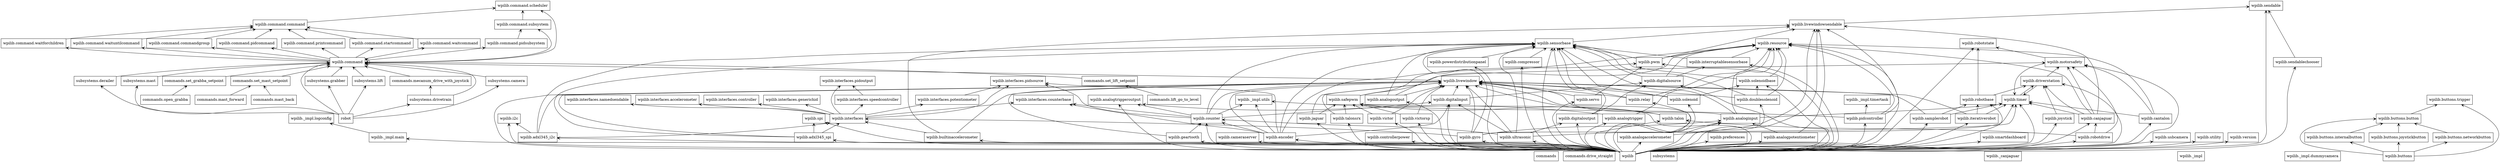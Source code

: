 digraph "packages_No_Name" {
charset="utf-8"
rankdir=BT
"0" [label="commands", shape="box"];
"1" [label="commands.drive_straight", shape="box"];
"2" [label="commands.lift_go_to_level", shape="box"];
"3" [label="commands.mast_back", shape="box"];
"4" [label="commands.mast_forward", shape="box"];
"5" [label="commands.mecanum_drive_with_joystick", shape="box"];
"6" [label="commands.open_grabba", shape="box"];
"7" [label="commands.set_grabba_setpoint", shape="box"];
"8" [label="commands.set_lift_setpoint", shape="box"];
"9" [label="commands.set_mast_setpoint", shape="box"];
"10" [label="robot", shape="box"];
"11" [label="subsystems", shape="box"];
"12" [label="subsystems.camera", shape="box"];
"13" [label="subsystems.derailer", shape="box"];
"14" [label="subsystems.drivetrain", shape="box"];
"15" [label="subsystems.grabber", shape="box"];
"16" [label="subsystems.lift", shape="box"];
"17" [label="subsystems.mast", shape="box"];
"18" [label="wpilib", shape="box"];
"19" [label="wpilib._canjaguar", shape="box"];
"20" [label="wpilib._impl", shape="box"];
"21" [label="wpilib._impl.dummycamera", shape="box"];
"22" [label="wpilib._impl.logconfig", shape="box"];
"23" [label="wpilib._impl.main", shape="box"];
"24" [label="wpilib._impl.timertask", shape="box"];
"25" [label="wpilib._impl.utils", shape="box"];
"26" [label="wpilib.adxl345_i2c", shape="box"];
"27" [label="wpilib.adxl345_spi", shape="box"];
"28" [label="wpilib.analogaccelerometer", shape="box"];
"29" [label="wpilib.analoginput", shape="box"];
"30" [label="wpilib.analogoutput", shape="box"];
"31" [label="wpilib.analogpotentiometer", shape="box"];
"32" [label="wpilib.analogtrigger", shape="box"];
"33" [label="wpilib.analogtriggeroutput", shape="box"];
"34" [label="wpilib.builtinaccelerometer", shape="box"];
"35" [label="wpilib.buttons", shape="box"];
"36" [label="wpilib.buttons.button", shape="box"];
"37" [label="wpilib.buttons.internalbutton", shape="box"];
"38" [label="wpilib.buttons.joystickbutton", shape="box"];
"39" [label="wpilib.buttons.networkbutton", shape="box"];
"40" [label="wpilib.buttons.trigger", shape="box"];
"41" [label="wpilib.cameraserver", shape="box"];
"42" [label="wpilib.canjaguar", shape="box"];
"43" [label="wpilib.cantalon", shape="box"];
"44" [label="wpilib.command", shape="box"];
"45" [label="wpilib.command.command", shape="box"];
"46" [label="wpilib.command.commandgroup", shape="box"];
"47" [label="wpilib.command.pidcommand", shape="box"];
"48" [label="wpilib.command.pidsubsystem", shape="box"];
"49" [label="wpilib.command.printcommand", shape="box"];
"50" [label="wpilib.command.scheduler", shape="box"];
"51" [label="wpilib.command.startcommand", shape="box"];
"52" [label="wpilib.command.subsystem", shape="box"];
"53" [label="wpilib.command.waitcommand", shape="box"];
"54" [label="wpilib.command.waitforchildren", shape="box"];
"55" [label="wpilib.command.waituntilcommand", shape="box"];
"56" [label="wpilib.compressor", shape="box"];
"57" [label="wpilib.controllerpower", shape="box"];
"58" [label="wpilib.counter", shape="box"];
"59" [label="wpilib.digitalinput", shape="box"];
"60" [label="wpilib.digitaloutput", shape="box"];
"61" [label="wpilib.digitalsource", shape="box"];
"62" [label="wpilib.doublesolenoid", shape="box"];
"63" [label="wpilib.driverstation", shape="box"];
"64" [label="wpilib.encoder", shape="box"];
"65" [label="wpilib.geartooth", shape="box"];
"66" [label="wpilib.gyro", shape="box"];
"67" [label="wpilib.i2c", shape="box"];
"68" [label="wpilib.interfaces", shape="box"];
"69" [label="wpilib.interfaces.accelerometer", shape="box"];
"70" [label="wpilib.interfaces.controller", shape="box"];
"71" [label="wpilib.interfaces.counterbase", shape="box"];
"72" [label="wpilib.interfaces.generichid", shape="box"];
"73" [label="wpilib.interfaces.namedsendable", shape="box"];
"74" [label="wpilib.interfaces.pidoutput", shape="box"];
"75" [label="wpilib.interfaces.pidsource", shape="box"];
"76" [label="wpilib.interfaces.potentiometer", shape="box"];
"77" [label="wpilib.interfaces.speedcontroller", shape="box"];
"78" [label="wpilib.interruptablesensorbase", shape="box"];
"79" [label="wpilib.iterativerobot", shape="box"];
"80" [label="wpilib.jaguar", shape="box"];
"81" [label="wpilib.joystick", shape="box"];
"82" [label="wpilib.livewindow", shape="box"];
"83" [label="wpilib.livewindowsendable", shape="box"];
"84" [label="wpilib.motorsafety", shape="box"];
"85" [label="wpilib.pidcontroller", shape="box"];
"86" [label="wpilib.powerdistributionpanel", shape="box"];
"87" [label="wpilib.preferences", shape="box"];
"88" [label="wpilib.pwm", shape="box"];
"89" [label="wpilib.relay", shape="box"];
"90" [label="wpilib.resource", shape="box"];
"91" [label="wpilib.robotbase", shape="box"];
"92" [label="wpilib.robotdrive", shape="box"];
"93" [label="wpilib.robotstate", shape="box"];
"94" [label="wpilib.safepwm", shape="box"];
"95" [label="wpilib.samplerobot", shape="box"];
"96" [label="wpilib.sendable", shape="box"];
"97" [label="wpilib.sendablechooser", shape="box"];
"98" [label="wpilib.sensorbase", shape="box"];
"99" [label="wpilib.servo", shape="box"];
"100" [label="wpilib.smartdashboard", shape="box"];
"101" [label="wpilib.solenoid", shape="box"];
"102" [label="wpilib.solenoidbase", shape="box"];
"103" [label="wpilib.spi", shape="box"];
"104" [label="wpilib.talon", shape="box"];
"105" [label="wpilib.talonsrx", shape="box"];
"106" [label="wpilib.timer", shape="box"];
"107" [label="wpilib.ultrasonic", shape="box"];
"108" [label="wpilib.usbcamera", shape="box"];
"109" [label="wpilib.utility", shape="box"];
"110" [label="wpilib.version", shape="box"];
"111" [label="wpilib.victor", shape="box"];
"112" [label="wpilib.victorsp", shape="box"];
"2" -> "8" [arrowhead="open", arrowtail="none"];
"3" -> "9" [arrowhead="open", arrowtail="none"];
"4" -> "9" [arrowhead="open", arrowtail="none"];
"5" -> "44" [arrowhead="open", arrowtail="none"];
"6" -> "7" [arrowhead="open", arrowtail="none"];
"7" -> "44" [arrowhead="open", arrowtail="none"];
"8" -> "44" [arrowhead="open", arrowtail="none"];
"9" -> "44" [arrowhead="open", arrowtail="none"];
"10" -> "12" [arrowhead="open", arrowtail="none"];
"10" -> "13" [arrowhead="open", arrowtail="none"];
"10" -> "14" [arrowhead="open", arrowtail="none"];
"10" -> "15" [arrowhead="open", arrowtail="none"];
"10" -> "16" [arrowhead="open", arrowtail="none"];
"10" -> "17" [arrowhead="open", arrowtail="none"];
"10" -> "44" [arrowhead="open", arrowtail="none"];
"12" -> "44" [arrowhead="open", arrowtail="none"];
"13" -> "44" [arrowhead="open", arrowtail="none"];
"14" -> "5" [arrowhead="open", arrowtail="none"];
"14" -> "44" [arrowhead="open", arrowtail="none"];
"15" -> "44" [arrowhead="open", arrowtail="none"];
"16" -> "44" [arrowhead="open", arrowtail="none"];
"17" -> "44" [arrowhead="open", arrowtail="none"];
"18" -> "23" [arrowhead="open", arrowtail="none"];
"18" -> "26" [arrowhead="open", arrowtail="none"];
"18" -> "27" [arrowhead="open", arrowtail="none"];
"18" -> "28" [arrowhead="open", arrowtail="none"];
"18" -> "29" [arrowhead="open", arrowtail="none"];
"18" -> "30" [arrowhead="open", arrowtail="none"];
"18" -> "31" [arrowhead="open", arrowtail="none"];
"18" -> "32" [arrowhead="open", arrowtail="none"];
"18" -> "33" [arrowhead="open", arrowtail="none"];
"18" -> "34" [arrowhead="open", arrowtail="none"];
"18" -> "41" [arrowhead="open", arrowtail="none"];
"18" -> "42" [arrowhead="open", arrowtail="none"];
"18" -> "43" [arrowhead="open", arrowtail="none"];
"18" -> "56" [arrowhead="open", arrowtail="none"];
"18" -> "57" [arrowhead="open", arrowtail="none"];
"18" -> "58" [arrowhead="open", arrowtail="none"];
"18" -> "59" [arrowhead="open", arrowtail="none"];
"18" -> "60" [arrowhead="open", arrowtail="none"];
"18" -> "61" [arrowhead="open", arrowtail="none"];
"18" -> "62" [arrowhead="open", arrowtail="none"];
"18" -> "63" [arrowhead="open", arrowtail="none"];
"18" -> "64" [arrowhead="open", arrowtail="none"];
"18" -> "65" [arrowhead="open", arrowtail="none"];
"18" -> "66" [arrowhead="open", arrowtail="none"];
"18" -> "67" [arrowhead="open", arrowtail="none"];
"18" -> "78" [arrowhead="open", arrowtail="none"];
"18" -> "79" [arrowhead="open", arrowtail="none"];
"18" -> "80" [arrowhead="open", arrowtail="none"];
"18" -> "81" [arrowhead="open", arrowtail="none"];
"18" -> "82" [arrowhead="open", arrowtail="none"];
"18" -> "83" [arrowhead="open", arrowtail="none"];
"18" -> "84" [arrowhead="open", arrowtail="none"];
"18" -> "85" [arrowhead="open", arrowtail="none"];
"18" -> "86" [arrowhead="open", arrowtail="none"];
"18" -> "87" [arrowhead="open", arrowtail="none"];
"18" -> "88" [arrowhead="open", arrowtail="none"];
"18" -> "89" [arrowhead="open", arrowtail="none"];
"18" -> "90" [arrowhead="open", arrowtail="none"];
"18" -> "91" [arrowhead="open", arrowtail="none"];
"18" -> "92" [arrowhead="open", arrowtail="none"];
"18" -> "93" [arrowhead="open", arrowtail="none"];
"18" -> "94" [arrowhead="open", arrowtail="none"];
"18" -> "95" [arrowhead="open", arrowtail="none"];
"18" -> "96" [arrowhead="open", arrowtail="none"];
"18" -> "97" [arrowhead="open", arrowtail="none"];
"18" -> "98" [arrowhead="open", arrowtail="none"];
"18" -> "99" [arrowhead="open", arrowtail="none"];
"18" -> "100" [arrowhead="open", arrowtail="none"];
"18" -> "101" [arrowhead="open", arrowtail="none"];
"18" -> "102" [arrowhead="open", arrowtail="none"];
"18" -> "103" [arrowhead="open", arrowtail="none"];
"18" -> "104" [arrowhead="open", arrowtail="none"];
"18" -> "105" [arrowhead="open", arrowtail="none"];
"18" -> "106" [arrowhead="open", arrowtail="none"];
"18" -> "107" [arrowhead="open", arrowtail="none"];
"18" -> "108" [arrowhead="open", arrowtail="none"];
"18" -> "109" [arrowhead="open", arrowtail="none"];
"18" -> "110" [arrowhead="open", arrowtail="none"];
"18" -> "111" [arrowhead="open", arrowtail="none"];
"18" -> "112" [arrowhead="open", arrowtail="none"];
"23" -> "22" [arrowhead="open", arrowtail="none"];
"26" -> "67" [arrowhead="open", arrowtail="none"];
"26" -> "68" [arrowhead="open", arrowtail="none"];
"26" -> "82" [arrowhead="open", arrowtail="none"];
"26" -> "98" [arrowhead="open", arrowtail="none"];
"27" -> "68" [arrowhead="open", arrowtail="none"];
"27" -> "82" [arrowhead="open", arrowtail="none"];
"27" -> "98" [arrowhead="open", arrowtail="none"];
"27" -> "103" [arrowhead="open", arrowtail="none"];
"28" -> "29" [arrowhead="open", arrowtail="none"];
"28" -> "82" [arrowhead="open", arrowtail="none"];
"28" -> "83" [arrowhead="open", arrowtail="none"];
"29" -> "82" [arrowhead="open", arrowtail="none"];
"29" -> "90" [arrowhead="open", arrowtail="none"];
"29" -> "98" [arrowhead="open", arrowtail="none"];
"29" -> "106" [arrowhead="open", arrowtail="none"];
"30" -> "82" [arrowhead="open", arrowtail="none"];
"30" -> "90" [arrowhead="open", arrowtail="none"];
"30" -> "98" [arrowhead="open", arrowtail="none"];
"31" -> "29" [arrowhead="open", arrowtail="none"];
"31" -> "83" [arrowhead="open", arrowtail="none"];
"32" -> "33" [arrowhead="open", arrowtail="none"];
"32" -> "90" [arrowhead="open", arrowtail="none"];
"34" -> "68" [arrowhead="open", arrowtail="none"];
"34" -> "82" [arrowhead="open", arrowtail="none"];
"34" -> "83" [arrowhead="open", arrowtail="none"];
"35" -> "36" [arrowhead="open", arrowtail="none"];
"35" -> "37" [arrowhead="open", arrowtail="none"];
"35" -> "38" [arrowhead="open", arrowtail="none"];
"35" -> "39" [arrowhead="open", arrowtail="none"];
"35" -> "40" [arrowhead="open", arrowtail="none"];
"36" -> "40" [arrowhead="open", arrowtail="none"];
"37" -> "36" [arrowhead="open", arrowtail="none"];
"38" -> "36" [arrowhead="open", arrowtail="none"];
"39" -> "36" [arrowhead="open", arrowtail="none"];
"42" -> "63" [arrowhead="open", arrowtail="none"];
"42" -> "83" [arrowhead="open", arrowtail="none"];
"42" -> "84" [arrowhead="open", arrowtail="none"];
"42" -> "90" [arrowhead="open", arrowtail="none"];
"42" -> "106" [arrowhead="open", arrowtail="none"];
"43" -> "84" [arrowhead="open", arrowtail="none"];
"43" -> "90" [arrowhead="open", arrowtail="none"];
"43" -> "106" [arrowhead="open", arrowtail="none"];
"44" -> "44" [arrowhead="open", arrowtail="none"];
"44" -> "46" [arrowhead="open", arrowtail="none"];
"44" -> "47" [arrowhead="open", arrowtail="none"];
"44" -> "48" [arrowhead="open", arrowtail="none"];
"44" -> "49" [arrowhead="open", arrowtail="none"];
"44" -> "50" [arrowhead="open", arrowtail="none"];
"44" -> "51" [arrowhead="open", arrowtail="none"];
"44" -> "52" [arrowhead="open", arrowtail="none"];
"44" -> "53" [arrowhead="open", arrowtail="none"];
"44" -> "54" [arrowhead="open", arrowtail="none"];
"44" -> "55" [arrowhead="open", arrowtail="none"];
"45" -> "50" [arrowhead="open", arrowtail="none"];
"46" -> "45" [arrowhead="open", arrowtail="none"];
"47" -> "45" [arrowhead="open", arrowtail="none"];
"48" -> "52" [arrowhead="open", arrowtail="none"];
"49" -> "45" [arrowhead="open", arrowtail="none"];
"51" -> "45" [arrowhead="open", arrowtail="none"];
"52" -> "50" [arrowhead="open", arrowtail="none"];
"53" -> "45" [arrowhead="open", arrowtail="none"];
"54" -> "45" [arrowhead="open", arrowtail="none"];
"55" -> "45" [arrowhead="open", arrowtail="none"];
"56" -> "98" [arrowhead="open", arrowtail="none"];
"58" -> "25" [arrowhead="open", arrowtail="none"];
"58" -> "33" [arrowhead="open", arrowtail="none"];
"58" -> "59" [arrowhead="open", arrowtail="none"];
"58" -> "71" [arrowhead="open", arrowtail="none"];
"58" -> "75" [arrowhead="open", arrowtail="none"];
"58" -> "82" [arrowhead="open", arrowtail="none"];
"58" -> "98" [arrowhead="open", arrowtail="none"];
"59" -> "61" [arrowhead="open", arrowtail="none"];
"59" -> "82" [arrowhead="open", arrowtail="none"];
"60" -> "61" [arrowhead="open", arrowtail="none"];
"60" -> "98" [arrowhead="open", arrowtail="none"];
"61" -> "78" [arrowhead="open", arrowtail="none"];
"61" -> "90" [arrowhead="open", arrowtail="none"];
"61" -> "98" [arrowhead="open", arrowtail="none"];
"62" -> "82" [arrowhead="open", arrowtail="none"];
"62" -> "90" [arrowhead="open", arrowtail="none"];
"62" -> "98" [arrowhead="open", arrowtail="none"];
"62" -> "102" [arrowhead="open", arrowtail="none"];
"63" -> "84" [arrowhead="open", arrowtail="none"];
"63" -> "106" [arrowhead="open", arrowtail="none"];
"64" -> "25" [arrowhead="open", arrowtail="none"];
"64" -> "58" [arrowhead="open", arrowtail="none"];
"64" -> "59" [arrowhead="open", arrowtail="none"];
"64" -> "71" [arrowhead="open", arrowtail="none"];
"64" -> "75" [arrowhead="open", arrowtail="none"];
"64" -> "82" [arrowhead="open", arrowtail="none"];
"64" -> "90" [arrowhead="open", arrowtail="none"];
"64" -> "98" [arrowhead="open", arrowtail="none"];
"65" -> "58" [arrowhead="open", arrowtail="none"];
"65" -> "82" [arrowhead="open", arrowtail="none"];
"66" -> "29" [arrowhead="open", arrowtail="none"];
"66" -> "68" [arrowhead="open", arrowtail="none"];
"66" -> "82" [arrowhead="open", arrowtail="none"];
"66" -> "98" [arrowhead="open", arrowtail="none"];
"66" -> "106" [arrowhead="open", arrowtail="none"];
"68" -> "69" [arrowhead="open", arrowtail="none"];
"68" -> "70" [arrowhead="open", arrowtail="none"];
"68" -> "71" [arrowhead="open", arrowtail="none"];
"68" -> "72" [arrowhead="open", arrowtail="none"];
"68" -> "73" [arrowhead="open", arrowtail="none"];
"68" -> "74" [arrowhead="open", arrowtail="none"];
"68" -> "75" [arrowhead="open", arrowtail="none"];
"68" -> "76" [arrowhead="open", arrowtail="none"];
"68" -> "77" [arrowhead="open", arrowtail="none"];
"76" -> "75" [arrowhead="open", arrowtail="none"];
"77" -> "74" [arrowhead="open", arrowtail="none"];
"78" -> "90" [arrowhead="open", arrowtail="none"];
"78" -> "98" [arrowhead="open", arrowtail="none"];
"79" -> "82" [arrowhead="open", arrowtail="none"];
"79" -> "91" [arrowhead="open", arrowtail="none"];
"79" -> "106" [arrowhead="open", arrowtail="none"];
"80" -> "82" [arrowhead="open", arrowtail="none"];
"80" -> "94" [arrowhead="open", arrowtail="none"];
"81" -> "63" [arrowhead="open", arrowtail="none"];
"82" -> "44" [arrowhead="open", arrowtail="none"];
"83" -> "96" [arrowhead="open", arrowtail="none"];
"84" -> "93" [arrowhead="open", arrowtail="none"];
"84" -> "106" [arrowhead="open", arrowtail="none"];
"85" -> "24" [arrowhead="open", arrowtail="none"];
"85" -> "25" [arrowhead="open", arrowtail="none"];
"85" -> "83" [arrowhead="open", arrowtail="none"];
"85" -> "90" [arrowhead="open", arrowtail="none"];
"86" -> "98" [arrowhead="open", arrowtail="none"];
"88" -> "83" [arrowhead="open", arrowtail="none"];
"88" -> "90" [arrowhead="open", arrowtail="none"];
"88" -> "98" [arrowhead="open", arrowtail="none"];
"89" -> "82" [arrowhead="open", arrowtail="none"];
"89" -> "90" [arrowhead="open", arrowtail="none"];
"89" -> "98" [arrowhead="open", arrowtail="none"];
"91" -> "63" [arrowhead="open", arrowtail="none"];
"91" -> "93" [arrowhead="open", arrowtail="none"];
"92" -> "42" [arrowhead="open", arrowtail="none"];
"92" -> "84" [arrowhead="open", arrowtail="none"];
"92" -> "104" [arrowhead="open", arrowtail="none"];
"94" -> "84" [arrowhead="open", arrowtail="none"];
"94" -> "88" [arrowhead="open", arrowtail="none"];
"95" -> "82" [arrowhead="open", arrowtail="none"];
"95" -> "91" [arrowhead="open", arrowtail="none"];
"95" -> "106" [arrowhead="open", arrowtail="none"];
"97" -> "96" [arrowhead="open", arrowtail="none"];
"98" -> "83" [arrowhead="open", arrowtail="none"];
"99" -> "82" [arrowhead="open", arrowtail="none"];
"99" -> "88" [arrowhead="open", arrowtail="none"];
"101" -> "82" [arrowhead="open", arrowtail="none"];
"101" -> "98" [arrowhead="open", arrowtail="none"];
"101" -> "102" [arrowhead="open", arrowtail="none"];
"102" -> "90" [arrowhead="open", arrowtail="none"];
"102" -> "98" [arrowhead="open", arrowtail="none"];
"104" -> "82" [arrowhead="open", arrowtail="none"];
"104" -> "94" [arrowhead="open", arrowtail="none"];
"105" -> "82" [arrowhead="open", arrowtail="none"];
"105" -> "94" [arrowhead="open", arrowtail="none"];
"106" -> "63" [arrowhead="open", arrowtail="none"];
"107" -> "58" [arrowhead="open", arrowtail="none"];
"107" -> "59" [arrowhead="open", arrowtail="none"];
"107" -> "60" [arrowhead="open", arrowtail="none"];
"107" -> "82" [arrowhead="open", arrowtail="none"];
"107" -> "98" [arrowhead="open", arrowtail="none"];
"107" -> "106" [arrowhead="open", arrowtail="none"];
"111" -> "82" [arrowhead="open", arrowtail="none"];
"111" -> "94" [arrowhead="open", arrowtail="none"];
"112" -> "82" [arrowhead="open", arrowtail="none"];
"112" -> "94" [arrowhead="open", arrowtail="none"];
}

